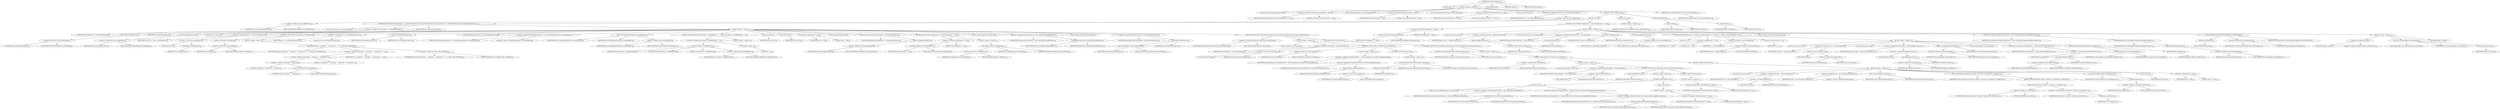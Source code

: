 digraph "generateChecksums" {  
"1078" [label = <(METHOD,generateChecksums)<SUB>475</SUB>> ]
"49" [label = <(PARAM,this)<SUB>475</SUB>> ]
"1079" [label = <(BLOCK,&lt;empty&gt;,&lt;empty&gt;)<SUB>475</SUB>> ]
"1080" [label = <(LOCAL,boolean checksumMatches: boolean)> ]
"1081" [label = <(&lt;operator&gt;.assignment,boolean checksumMatches = true)<SUB>476</SUB>> ]
"1082" [label = <(IDENTIFIER,checksumMatches,boolean checksumMatches = true)<SUB>476</SUB>> ]
"1083" [label = <(LITERAL,true,boolean checksumMatches = true)<SUB>476</SUB>> ]
"51" [label = <(LOCAL,FileInputStream fis: java.io.FileInputStream)> ]
"1084" [label = <(&lt;operator&gt;.assignment,FileInputStream fis = null)<SUB>477</SUB>> ]
"1085" [label = <(IDENTIFIER,fis,FileInputStream fis = null)<SUB>477</SUB>> ]
"1086" [label = <(LITERAL,null,FileInputStream fis = null)<SUB>477</SUB>> ]
"58" [label = <(LOCAL,FileOutputStream fos: java.io.FileOutputStream)> ]
"1087" [label = <(&lt;operator&gt;.assignment,FileOutputStream fos = null)<SUB>478</SUB>> ]
"1088" [label = <(IDENTIFIER,fos,FileOutputStream fos = null)<SUB>478</SUB>> ]
"1089" [label = <(LITERAL,null,FileOutputStream fos = null)<SUB>478</SUB>> ]
"1090" [label = <(LOCAL,byte[] buf: byte[])> ]
"1091" [label = <(&lt;operator&gt;.assignment,byte[] buf = new byte[readBufferSize])<SUB>479</SUB>> ]
"1092" [label = <(IDENTIFIER,buf,byte[] buf = new byte[readBufferSize])<SUB>479</SUB>> ]
"1093" [label = <(&lt;operator&gt;.alloc,new byte[readBufferSize])> ]
"1094" [label = <(&lt;operator&gt;.fieldAccess,this.readBufferSize)<SUB>479</SUB>> ]
"1095" [label = <(IDENTIFIER,this,new byte[readBufferSize])<SUB>479</SUB>> ]
"1096" [label = <(FIELD_IDENTIFIER,readBufferSize,readBufferSize)<SUB>479</SUB>> ]
"1097" [label = <(CONTROL_STRUCTURE,try,try)<SUB>480</SUB>> ]
"1098" [label = <(BLOCK,try,try)<SUB>480</SUB>> ]
"1099" [label = <(CONTROL_STRUCTURE,for (Enumeration e = includeFileMap.keys(); Some(e.hasMoreElements()); ),for (Enumeration e = includeFileMap.keys(); Some(e.hasMoreElements()); ))<SUB>481</SUB>> ]
"1100" [label = <(LOCAL,Enumeration e: java.util.Enumeration)> ]
"1101" [label = <(&lt;operator&gt;.assignment,Enumeration e = includeFileMap.keys())<SUB>481</SUB>> ]
"1102" [label = <(IDENTIFIER,e,Enumeration e = includeFileMap.keys())<SUB>481</SUB>> ]
"1103" [label = <(keys,includeFileMap.keys())<SUB>481</SUB>> ]
"1104" [label = <(&lt;operator&gt;.fieldAccess,this.includeFileMap)<SUB>481</SUB>> ]
"1105" [label = <(IDENTIFIER,this,includeFileMap.keys())<SUB>481</SUB>> ]
"1106" [label = <(FIELD_IDENTIFIER,includeFileMap,includeFileMap)<SUB>481</SUB>> ]
"1107" [label = <(hasMoreElements,e.hasMoreElements())<SUB>481</SUB>> ]
"1108" [label = <(IDENTIFIER,e,e.hasMoreElements())<SUB>481</SUB>> ]
"1109" [label = <(BLOCK,&lt;empty&gt;,&lt;empty&gt;)<SUB>481</SUB>> ]
"1110" [label = <(reset,messageDigest.reset())<SUB>482</SUB>> ]
"1111" [label = <(&lt;operator&gt;.fieldAccess,this.messageDigest)<SUB>482</SUB>> ]
"1112" [label = <(IDENTIFIER,this,messageDigest.reset())<SUB>482</SUB>> ]
"1113" [label = <(FIELD_IDENTIFIER,messageDigest,messageDigest)<SUB>482</SUB>> ]
"1114" [label = <(LOCAL,File src: java.io.File)> ]
"1115" [label = <(&lt;operator&gt;.assignment,File src = (File) e.nextElement())<SUB>483</SUB>> ]
"1116" [label = <(IDENTIFIER,src,File src = (File) e.nextElement())<SUB>483</SUB>> ]
"1117" [label = <(&lt;operator&gt;.cast,(File) e.nextElement())<SUB>483</SUB>> ]
"1118" [label = <(TYPE_REF,File,File)<SUB>483</SUB>> ]
"1119" [label = <(nextElement,e.nextElement())<SUB>483</SUB>> ]
"1120" [label = <(IDENTIFIER,e,e.nextElement())<SUB>483</SUB>> ]
"1121" [label = <(CONTROL_STRUCTURE,if (!isCondition),if (!isCondition))<SUB>484</SUB>> ]
"1122" [label = <(&lt;operator&gt;.logicalNot,!isCondition)<SUB>484</SUB>> ]
"1123" [label = <(&lt;operator&gt;.fieldAccess,this.isCondition)<SUB>484</SUB>> ]
"1124" [label = <(IDENTIFIER,this,!isCondition)<SUB>484</SUB>> ]
"1125" [label = <(FIELD_IDENTIFIER,isCondition,isCondition)<SUB>484</SUB>> ]
"1126" [label = <(BLOCK,&lt;empty&gt;,&lt;empty&gt;)<SUB>484</SUB>> ]
"1127" [label = <(log,log(&quot;Calculating &quot; + algorithm + &quot; checksum for &quot; + src, Project.MSG_VERBOSE))<SUB>485</SUB>> ]
"48" [label = <(IDENTIFIER,this,log(&quot;Calculating &quot; + algorithm + &quot; checksum for &quot; + src, Project.MSG_VERBOSE))<SUB>485</SUB>> ]
"1128" [label = <(&lt;operator&gt;.addition,&quot;Calculating &quot; + algorithm + &quot; checksum for &quot; + src)<SUB>485</SUB>> ]
"1129" [label = <(&lt;operator&gt;.addition,&quot;Calculating &quot; + algorithm + &quot; checksum for &quot;)<SUB>485</SUB>> ]
"1130" [label = <(&lt;operator&gt;.addition,&quot;Calculating &quot; + algorithm)<SUB>485</SUB>> ]
"1131" [label = <(LITERAL,&quot;Calculating &quot;,&quot;Calculating &quot; + algorithm)<SUB>485</SUB>> ]
"1132" [label = <(&lt;operator&gt;.fieldAccess,this.algorithm)<SUB>485</SUB>> ]
"1133" [label = <(IDENTIFIER,this,&quot;Calculating &quot; + algorithm)<SUB>485</SUB>> ]
"1134" [label = <(FIELD_IDENTIFIER,algorithm,algorithm)<SUB>485</SUB>> ]
"1135" [label = <(LITERAL,&quot; checksum for &quot;,&quot;Calculating &quot; + algorithm + &quot; checksum for &quot;)<SUB>485</SUB>> ]
"1136" [label = <(IDENTIFIER,src,&quot;Calculating &quot; + algorithm + &quot; checksum for &quot; + src)<SUB>485</SUB>> ]
"1137" [label = <(&lt;operator&gt;.fieldAccess,Project.MSG_VERBOSE)<SUB>485</SUB>> ]
"1138" [label = <(IDENTIFIER,Project,log(&quot;Calculating &quot; + algorithm + &quot; checksum for &quot; + src, Project.MSG_VERBOSE))<SUB>485</SUB>> ]
"1139" [label = <(FIELD_IDENTIFIER,MSG_VERBOSE,MSG_VERBOSE)<SUB>485</SUB>> ]
"1140" [label = <(&lt;operator&gt;.assignment,fis = new FileInputStream(src))<SUB>487</SUB>> ]
"1141" [label = <(IDENTIFIER,fis,fis = new FileInputStream(src))<SUB>487</SUB>> ]
"1142" [label = <(&lt;operator&gt;.alloc,new FileInputStream(src))<SUB>487</SUB>> ]
"1143" [label = <(&lt;init&gt;,new FileInputStream(src))<SUB>487</SUB>> ]
"50" [label = <(IDENTIFIER,fis,new FileInputStream(src))<SUB>487</SUB>> ]
"1144" [label = <(IDENTIFIER,src,new FileInputStream(src))<SUB>487</SUB>> ]
"53" [label = <(LOCAL,DigestInputStream dis: java.security.DigestInputStream)> ]
"1145" [label = <(&lt;operator&gt;.assignment,DigestInputStream dis = new DigestInputStream(fis, messageDigest))<SUB>488</SUB>> ]
"1146" [label = <(IDENTIFIER,dis,DigestInputStream dis = new DigestInputStream(fis, messageDigest))<SUB>488</SUB>> ]
"1147" [label = <(&lt;operator&gt;.alloc,new DigestInputStream(fis, messageDigest))<SUB>488</SUB>> ]
"1148" [label = <(&lt;init&gt;,new DigestInputStream(fis, messageDigest))<SUB>488</SUB>> ]
"52" [label = <(IDENTIFIER,dis,new DigestInputStream(fis, messageDigest))<SUB>488</SUB>> ]
"1149" [label = <(IDENTIFIER,fis,new DigestInputStream(fis, messageDigest))<SUB>488</SUB>> ]
"1150" [label = <(&lt;operator&gt;.fieldAccess,this.messageDigest)<SUB>489</SUB>> ]
"1151" [label = <(IDENTIFIER,this,new DigestInputStream(fis, messageDigest))<SUB>489</SUB>> ]
"1152" [label = <(FIELD_IDENTIFIER,messageDigest,messageDigest)<SUB>489</SUB>> ]
"1153" [label = <(CONTROL_STRUCTURE,while (dis.read(buf, 0, readBufferSize) != -1),while (dis.read(buf, 0, readBufferSize) != -1))<SUB>490</SUB>> ]
"1154" [label = <(&lt;operator&gt;.notEquals,dis.read(buf, 0, readBufferSize) != -1)<SUB>490</SUB>> ]
"1155" [label = <(read,dis.read(buf, 0, readBufferSize))<SUB>490</SUB>> ]
"1156" [label = <(IDENTIFIER,dis,dis.read(buf, 0, readBufferSize))<SUB>490</SUB>> ]
"1157" [label = <(IDENTIFIER,buf,dis.read(buf, 0, readBufferSize))<SUB>490</SUB>> ]
"1158" [label = <(LITERAL,0,dis.read(buf, 0, readBufferSize))<SUB>490</SUB>> ]
"1159" [label = <(&lt;operator&gt;.fieldAccess,this.readBufferSize)<SUB>490</SUB>> ]
"1160" [label = <(IDENTIFIER,this,dis.read(buf, 0, readBufferSize))<SUB>490</SUB>> ]
"1161" [label = <(FIELD_IDENTIFIER,readBufferSize,readBufferSize)<SUB>490</SUB>> ]
"1162" [label = <(&lt;operator&gt;.minus,-1)<SUB>490</SUB>> ]
"1163" [label = <(LITERAL,1,-1)<SUB>490</SUB>> ]
"1164" [label = <(BLOCK,&lt;empty&gt;,&lt;empty&gt;)<SUB>490</SUB>> ]
"1165" [label = <(close,dis.close())<SUB>493</SUB>> ]
"1166" [label = <(IDENTIFIER,dis,dis.close())<SUB>493</SUB>> ]
"1167" [label = <(close,fis.close())<SUB>494</SUB>> ]
"1168" [label = <(IDENTIFIER,fis,fis.close())<SUB>494</SUB>> ]
"1169" [label = <(&lt;operator&gt;.assignment,fis = null)<SUB>495</SUB>> ]
"1170" [label = <(IDENTIFIER,fis,fis = null)<SUB>495</SUB>> ]
"1171" [label = <(LITERAL,null,fis = null)<SUB>495</SUB>> ]
"1172" [label = <(LOCAL,byte[] fileDigest: byte[])> ]
"1173" [label = <(&lt;operator&gt;.assignment,byte[] fileDigest = messageDigest.digest())<SUB>496</SUB>> ]
"1174" [label = <(IDENTIFIER,fileDigest,byte[] fileDigest = messageDigest.digest())<SUB>496</SUB>> ]
"1175" [label = <(digest,messageDigest.digest())<SUB>496</SUB>> ]
"1176" [label = <(&lt;operator&gt;.fieldAccess,this.messageDigest)<SUB>496</SUB>> ]
"1177" [label = <(IDENTIFIER,this,messageDigest.digest())<SUB>496</SUB>> ]
"1178" [label = <(FIELD_IDENTIFIER,messageDigest,messageDigest)<SUB>496</SUB>> ]
"1179" [label = <(CONTROL_STRUCTURE,if (totalproperty != null),if (totalproperty != null))<SUB>497</SUB>> ]
"1180" [label = <(&lt;operator&gt;.notEquals,totalproperty != null)<SUB>497</SUB>> ]
"1181" [label = <(&lt;operator&gt;.fieldAccess,this.totalproperty)<SUB>497</SUB>> ]
"1182" [label = <(IDENTIFIER,this,totalproperty != null)<SUB>497</SUB>> ]
"1183" [label = <(FIELD_IDENTIFIER,totalproperty,totalproperty)<SUB>497</SUB>> ]
"1184" [label = <(LITERAL,null,totalproperty != null)<SUB>497</SUB>> ]
"1185" [label = <(BLOCK,&lt;empty&gt;,&lt;empty&gt;)<SUB>497</SUB>> ]
"1186" [label = <(put,allDigests.put(src, fileDigest))<SUB>498</SUB>> ]
"1187" [label = <(&lt;operator&gt;.fieldAccess,this.allDigests)<SUB>498</SUB>> ]
"1188" [label = <(IDENTIFIER,this,allDigests.put(src, fileDigest))<SUB>498</SUB>> ]
"1189" [label = <(FIELD_IDENTIFIER,allDigests,allDigests)<SUB>498</SUB>> ]
"1190" [label = <(IDENTIFIER,src,allDigests.put(src, fileDigest))<SUB>498</SUB>> ]
"1191" [label = <(IDENTIFIER,fileDigest,allDigests.put(src, fileDigest))<SUB>498</SUB>> ]
"1192" [label = <(LOCAL,String checksum: java.lang.String)> ]
"1193" [label = <(&lt;operator&gt;.assignment,String checksum = this.createDigestString(fileDigest))<SUB>500</SUB>> ]
"1194" [label = <(IDENTIFIER,checksum,String checksum = this.createDigestString(fileDigest))<SUB>500</SUB>> ]
"1195" [label = <(createDigestString,this.createDigestString(fileDigest))<SUB>500</SUB>> ]
"54" [label = <(IDENTIFIER,this,this.createDigestString(fileDigest))<SUB>500</SUB>> ]
"1196" [label = <(IDENTIFIER,fileDigest,this.createDigestString(fileDigest))<SUB>500</SUB>> ]
"1197" [label = <(LOCAL,Object destination: java.lang.Object)> ]
"1198" [label = <(&lt;operator&gt;.assignment,Object destination = includeFileMap.get(src))<SUB>502</SUB>> ]
"1199" [label = <(IDENTIFIER,destination,Object destination = includeFileMap.get(src))<SUB>502</SUB>> ]
"1200" [label = <(get,includeFileMap.get(src))<SUB>502</SUB>> ]
"1201" [label = <(&lt;operator&gt;.fieldAccess,this.includeFileMap)<SUB>502</SUB>> ]
"1202" [label = <(IDENTIFIER,this,includeFileMap.get(src))<SUB>502</SUB>> ]
"1203" [label = <(FIELD_IDENTIFIER,includeFileMap,includeFileMap)<SUB>502</SUB>> ]
"1204" [label = <(IDENTIFIER,src,includeFileMap.get(src))<SUB>502</SUB>> ]
"1205" [label = <(CONTROL_STRUCTURE,if (destination instanceof java.lang.String),if (destination instanceof java.lang.String))<SUB>503</SUB>> ]
"1206" [label = <(&lt;operator&gt;.instanceOf,destination instanceof java.lang.String)<SUB>503</SUB>> ]
"1207" [label = <(IDENTIFIER,destination,destination instanceof java.lang.String)<SUB>503</SUB>> ]
"1208" [label = <(TYPE_REF,java.lang.String,java.lang.String)<SUB>503</SUB>> ]
"1209" [label = <(BLOCK,&lt;empty&gt;,&lt;empty&gt;)<SUB>503</SUB>> ]
"1210" [label = <(LOCAL,String prop: java.lang.String)> ]
"1211" [label = <(&lt;operator&gt;.assignment,String prop = (String) destination)<SUB>504</SUB>> ]
"1212" [label = <(IDENTIFIER,prop,String prop = (String) destination)<SUB>504</SUB>> ]
"1213" [label = <(&lt;operator&gt;.cast,(String) destination)<SUB>504</SUB>> ]
"1214" [label = <(TYPE_REF,String,String)<SUB>504</SUB>> ]
"1215" [label = <(IDENTIFIER,destination,(String) destination)<SUB>504</SUB>> ]
"1216" [label = <(CONTROL_STRUCTURE,if (isCondition),if (isCondition))<SUB>505</SUB>> ]
"1217" [label = <(&lt;operator&gt;.fieldAccess,this.isCondition)<SUB>505</SUB>> ]
"1218" [label = <(IDENTIFIER,this,if (isCondition))<SUB>505</SUB>> ]
"1219" [label = <(FIELD_IDENTIFIER,isCondition,isCondition)<SUB>505</SUB>> ]
"1220" [label = <(BLOCK,&lt;empty&gt;,&lt;empty&gt;)<SUB>505</SUB>> ]
"1221" [label = <(&lt;operator&gt;.assignment,checksumMatches = checksumMatches &amp;&amp; checksum.equals(property))<SUB>506</SUB>> ]
"1222" [label = <(IDENTIFIER,checksumMatches,checksumMatches = checksumMatches &amp;&amp; checksum.equals(property))<SUB>506</SUB>> ]
"1223" [label = <(&lt;operator&gt;.logicalAnd,checksumMatches &amp;&amp; checksum.equals(property))<SUB>507</SUB>> ]
"1224" [label = <(IDENTIFIER,checksumMatches,checksumMatches &amp;&amp; checksum.equals(property))<SUB>507</SUB>> ]
"1225" [label = <(equals,checksum.equals(property))<SUB>507</SUB>> ]
"1226" [label = <(IDENTIFIER,checksum,checksum.equals(property))<SUB>507</SUB>> ]
"1227" [label = <(&lt;operator&gt;.fieldAccess,this.property)<SUB>507</SUB>> ]
"1228" [label = <(IDENTIFIER,this,checksum.equals(property))<SUB>507</SUB>> ]
"1229" [label = <(FIELD_IDENTIFIER,property,property)<SUB>507</SUB>> ]
"1230" [label = <(CONTROL_STRUCTURE,else,else)<SUB>508</SUB>> ]
"1231" [label = <(BLOCK,&lt;empty&gt;,&lt;empty&gt;)<SUB>508</SUB>> ]
"1232" [label = <(setNewProperty,setNewProperty(prop, checksum))<SUB>509</SUB>> ]
"1233" [label = <(getProject,getProject())<SUB>509</SUB>> ]
"55" [label = <(IDENTIFIER,this,getProject())<SUB>509</SUB>> ]
"1234" [label = <(IDENTIFIER,prop,setNewProperty(prop, checksum))<SUB>509</SUB>> ]
"1235" [label = <(IDENTIFIER,checksum,setNewProperty(prop, checksum))<SUB>509</SUB>> ]
"1236" [label = <(CONTROL_STRUCTURE,else,else)<SUB>511</SUB>> ]
"1237" [label = <(CONTROL_STRUCTURE,if (destination instanceof java.io.File),if (destination instanceof java.io.File))<SUB>511</SUB>> ]
"1238" [label = <(&lt;operator&gt;.instanceOf,destination instanceof java.io.File)<SUB>511</SUB>> ]
"1239" [label = <(IDENTIFIER,destination,destination instanceof java.io.File)<SUB>511</SUB>> ]
"1240" [label = <(TYPE_REF,java.io.File,java.io.File)<SUB>511</SUB>> ]
"1241" [label = <(BLOCK,&lt;empty&gt;,&lt;empty&gt;)<SUB>511</SUB>> ]
"1242" [label = <(CONTROL_STRUCTURE,if (isCondition),if (isCondition))<SUB>512</SUB>> ]
"1243" [label = <(&lt;operator&gt;.fieldAccess,this.isCondition)<SUB>512</SUB>> ]
"1244" [label = <(IDENTIFIER,this,if (isCondition))<SUB>512</SUB>> ]
"1245" [label = <(FIELD_IDENTIFIER,isCondition,isCondition)<SUB>512</SUB>> ]
"1246" [label = <(BLOCK,&lt;empty&gt;,&lt;empty&gt;)<SUB>512</SUB>> ]
"1247" [label = <(LOCAL,File existingFile: java.io.File)> ]
"1248" [label = <(&lt;operator&gt;.assignment,File existingFile = (File) destination)<SUB>513</SUB>> ]
"1249" [label = <(IDENTIFIER,existingFile,File existingFile = (File) destination)<SUB>513</SUB>> ]
"1250" [label = <(&lt;operator&gt;.cast,(File) destination)<SUB>513</SUB>> ]
"1251" [label = <(TYPE_REF,File,File)<SUB>513</SUB>> ]
"1252" [label = <(IDENTIFIER,destination,(File) destination)<SUB>513</SUB>> ]
"1253" [label = <(CONTROL_STRUCTURE,if (existingFile.exists()),if (existingFile.exists()))<SUB>514</SUB>> ]
"1254" [label = <(exists,existingFile.exists())<SUB>514</SUB>> ]
"1255" [label = <(IDENTIFIER,existingFile,existingFile.exists())<SUB>514</SUB>> ]
"1256" [label = <(BLOCK,&lt;empty&gt;,&lt;empty&gt;)<SUB>514</SUB>> ]
"1257" [label = <(CONTROL_STRUCTURE,try,try)<SUB>515</SUB>> ]
"1258" [label = <(BLOCK,try,try)<SUB>515</SUB>> ]
"1259" [label = <(LOCAL,String suppliedChecksum: java.lang.String)> ]
"1260" [label = <(&lt;operator&gt;.assignment,String suppliedChecksum = this.readChecksum(existingFile))<SUB>516</SUB>> ]
"1261" [label = <(IDENTIFIER,suppliedChecksum,String suppliedChecksum = this.readChecksum(existingFile))<SUB>516</SUB>> ]
"1262" [label = <(readChecksum,this.readChecksum(existingFile))<SUB>517</SUB>> ]
"56" [label = <(IDENTIFIER,this,this.readChecksum(existingFile))<SUB>517</SUB>> ]
"1263" [label = <(IDENTIFIER,existingFile,this.readChecksum(existingFile))<SUB>517</SUB>> ]
"1264" [label = <(&lt;operator&gt;.assignment,checksumMatches = checksumMatches &amp;&amp; checksum.equals(suppliedChecksum))<SUB>518</SUB>> ]
"1265" [label = <(IDENTIFIER,checksumMatches,checksumMatches = checksumMatches &amp;&amp; checksum.equals(suppliedChecksum))<SUB>518</SUB>> ]
"1266" [label = <(&lt;operator&gt;.logicalAnd,checksumMatches &amp;&amp; checksum.equals(suppliedChecksum))<SUB>518</SUB>> ]
"1267" [label = <(IDENTIFIER,checksumMatches,checksumMatches &amp;&amp; checksum.equals(suppliedChecksum))<SUB>518</SUB>> ]
"1268" [label = <(equals,checksum.equals(suppliedChecksum))<SUB>519</SUB>> ]
"1269" [label = <(IDENTIFIER,checksum,checksum.equals(suppliedChecksum))<SUB>519</SUB>> ]
"1270" [label = <(IDENTIFIER,suppliedChecksum,checksum.equals(suppliedChecksum))<SUB>519</SUB>> ]
"1271" [label = <(BLOCK,catch,catch)> ]
"1272" [label = <(BLOCK,&lt;empty&gt;,&lt;empty&gt;)<SUB>520</SUB>> ]
"1273" [label = <(&lt;operator&gt;.assignment,checksumMatches = false)<SUB>522</SUB>> ]
"1274" [label = <(IDENTIFIER,checksumMatches,checksumMatches = false)<SUB>522</SUB>> ]
"1275" [label = <(LITERAL,false,checksumMatches = false)<SUB>522</SUB>> ]
"1276" [label = <(CONTROL_STRUCTURE,else,else)<SUB>524</SUB>> ]
"1277" [label = <(BLOCK,&lt;empty&gt;,&lt;empty&gt;)<SUB>524</SUB>> ]
"1278" [label = <(&lt;operator&gt;.assignment,checksumMatches = false)<SUB>525</SUB>> ]
"1279" [label = <(IDENTIFIER,checksumMatches,checksumMatches = false)<SUB>525</SUB>> ]
"1280" [label = <(LITERAL,false,checksumMatches = false)<SUB>525</SUB>> ]
"1281" [label = <(CONTROL_STRUCTURE,else,else)<SUB>527</SUB>> ]
"1282" [label = <(BLOCK,&lt;empty&gt;,&lt;empty&gt;)<SUB>527</SUB>> ]
"1283" [label = <(LOCAL,File dest: java.io.File)> ]
"1284" [label = <(&lt;operator&gt;.assignment,File dest = (File) destination)<SUB>528</SUB>> ]
"1285" [label = <(IDENTIFIER,dest,File dest = (File) destination)<SUB>528</SUB>> ]
"1286" [label = <(&lt;operator&gt;.cast,(File) destination)<SUB>528</SUB>> ]
"1287" [label = <(TYPE_REF,File,File)<SUB>528</SUB>> ]
"1288" [label = <(IDENTIFIER,destination,(File) destination)<SUB>528</SUB>> ]
"1289" [label = <(&lt;operator&gt;.assignment,fos = new FileOutputStream(dest))<SUB>529</SUB>> ]
"1290" [label = <(IDENTIFIER,fos,fos = new FileOutputStream(dest))<SUB>529</SUB>> ]
"1291" [label = <(&lt;operator&gt;.alloc,new FileOutputStream(dest))<SUB>529</SUB>> ]
"1292" [label = <(&lt;init&gt;,new FileOutputStream(dest))<SUB>529</SUB>> ]
"57" [label = <(IDENTIFIER,fos,new FileOutputStream(dest))<SUB>529</SUB>> ]
"1293" [label = <(IDENTIFIER,dest,new FileOutputStream(dest))<SUB>529</SUB>> ]
"1294" [label = <(write,fos.write(format.format(new Object[] { checksum, src.getName() }).getBytes()))<SUB>530</SUB>> ]
"1295" [label = <(IDENTIFIER,fos,fos.write(format.format(new Object[] { checksum, src.getName() }).getBytes()))<SUB>530</SUB>> ]
"1296" [label = <(getBytes,format.format(new Object[] { checksum, src.getName() }).getBytes())<SUB>530</SUB>> ]
"1297" [label = <(format,format.format(new Object[] { checksum, src.getName() }))<SUB>530</SUB>> ]
"1298" [label = <(&lt;operator&gt;.fieldAccess,this.format)<SUB>530</SUB>> ]
"1299" [label = <(IDENTIFIER,this,format.format(new Object[] { checksum, src.getName() }))<SUB>530</SUB>> ]
"1300" [label = <(FIELD_IDENTIFIER,format,format)<SUB>530</SUB>> ]
"1301" [label = <(&lt;operator&gt;.arrayInitializer,new Object[] { checksum, src.getName() })<SUB>530</SUB>> ]
"1302" [label = <(IDENTIFIER,checksum,new Object[] { checksum, src.getName() })<SUB>531</SUB>> ]
"1303" [label = <(getName,src.getName())<SUB>532</SUB>> ]
"1304" [label = <(IDENTIFIER,src,src.getName())<SUB>532</SUB>> ]
"1305" [label = <(write,write(StringUtils.LINE_SEP.getBytes()))<SUB>534</SUB>> ]
"1306" [label = <(IDENTIFIER,fos,write(StringUtils.LINE_SEP.getBytes()))<SUB>534</SUB>> ]
"1307" [label = <(getBytes,getBytes())<SUB>534</SUB>> ]
"1308" [label = <(&lt;operator&gt;.fieldAccess,StringUtils.LINE_SEP)<SUB>534</SUB>> ]
"1309" [label = <(IDENTIFIER,StringUtils,getBytes())<SUB>534</SUB>> ]
"1310" [label = <(FIELD_IDENTIFIER,LINE_SEP,LINE_SEP)<SUB>534</SUB>> ]
"1311" [label = <(close,fos.close())<SUB>535</SUB>> ]
"1312" [label = <(IDENTIFIER,fos,fos.close())<SUB>535</SUB>> ]
"1313" [label = <(&lt;operator&gt;.assignment,fos = null)<SUB>536</SUB>> ]
"1314" [label = <(IDENTIFIER,fos,fos = null)<SUB>536</SUB>> ]
"1315" [label = <(LITERAL,null,fos = null)<SUB>536</SUB>> ]
"1316" [label = <(CONTROL_STRUCTURE,if (totalproperty != null),if (totalproperty != null))<SUB>540</SUB>> ]
"1317" [label = <(&lt;operator&gt;.notEquals,totalproperty != null)<SUB>540</SUB>> ]
"1318" [label = <(&lt;operator&gt;.fieldAccess,this.totalproperty)<SUB>540</SUB>> ]
"1319" [label = <(IDENTIFIER,this,totalproperty != null)<SUB>540</SUB>> ]
"1320" [label = <(FIELD_IDENTIFIER,totalproperty,totalproperty)<SUB>540</SUB>> ]
"1321" [label = <(LITERAL,null,totalproperty != null)<SUB>540</SUB>> ]
"1322" [label = <(BLOCK,&lt;empty&gt;,&lt;empty&gt;)<SUB>540</SUB>> ]
"1323" [label = <(LOCAL,Set keys: java.util.Set)> ]
"1324" [label = <(&lt;operator&gt;.assignment,Set keys = allDigests.keySet())<SUB>543</SUB>> ]
"1325" [label = <(IDENTIFIER,keys,Set keys = allDigests.keySet())<SUB>543</SUB>> ]
"1326" [label = <(keySet,allDigests.keySet())<SUB>543</SUB>> ]
"1327" [label = <(&lt;operator&gt;.fieldAccess,this.allDigests)<SUB>543</SUB>> ]
"1328" [label = <(IDENTIFIER,this,allDigests.keySet())<SUB>543</SUB>> ]
"1329" [label = <(FIELD_IDENTIFIER,allDigests,allDigests)<SUB>543</SUB>> ]
"1330" [label = <(LOCAL,Object[] keyArray: java.lang.Object[])> ]
"1331" [label = <(&lt;operator&gt;.assignment,Object[] keyArray = keys.toArray())<SUB>544</SUB>> ]
"1332" [label = <(IDENTIFIER,keyArray,Object[] keyArray = keys.toArray())<SUB>544</SUB>> ]
"1333" [label = <(toArray,keys.toArray())<SUB>544</SUB>> ]
"1334" [label = <(IDENTIFIER,keys,keys.toArray())<SUB>544</SUB>> ]
"1335" [label = <(sort,Arrays.sort(keyArray))<SUB>546</SUB>> ]
"1336" [label = <(IDENTIFIER,Arrays,Arrays.sort(keyArray))<SUB>546</SUB>> ]
"1337" [label = <(IDENTIFIER,keyArray,Arrays.sort(keyArray))<SUB>546</SUB>> ]
"1338" [label = <(reset,messageDigest.reset())<SUB>548</SUB>> ]
"1339" [label = <(&lt;operator&gt;.fieldAccess,this.messageDigest)<SUB>548</SUB>> ]
"1340" [label = <(IDENTIFIER,this,messageDigest.reset())<SUB>548</SUB>> ]
"1341" [label = <(FIELD_IDENTIFIER,messageDigest,messageDigest)<SUB>548</SUB>> ]
"1342" [label = <(CONTROL_STRUCTURE,for (int i = 0; Some(i &lt; keyArray.length); i++),for (int i = 0; Some(i &lt; keyArray.length); i++))<SUB>549</SUB>> ]
"1343" [label = <(LOCAL,int i: int)> ]
"1344" [label = <(&lt;operator&gt;.assignment,int i = 0)<SUB>549</SUB>> ]
"1345" [label = <(IDENTIFIER,i,int i = 0)<SUB>549</SUB>> ]
"1346" [label = <(LITERAL,0,int i = 0)<SUB>549</SUB>> ]
"1347" [label = <(&lt;operator&gt;.lessThan,i &lt; keyArray.length)<SUB>549</SUB>> ]
"1348" [label = <(IDENTIFIER,i,i &lt; keyArray.length)<SUB>549</SUB>> ]
"1349" [label = <(&lt;operator&gt;.fieldAccess,keyArray.length)<SUB>549</SUB>> ]
"1350" [label = <(IDENTIFIER,keyArray,i &lt; keyArray.length)<SUB>549</SUB>> ]
"1351" [label = <(FIELD_IDENTIFIER,length,length)<SUB>549</SUB>> ]
"1352" [label = <(&lt;operator&gt;.postIncrement,i++)<SUB>549</SUB>> ]
"1353" [label = <(IDENTIFIER,i,i++)<SUB>549</SUB>> ]
"1354" [label = <(BLOCK,&lt;empty&gt;,&lt;empty&gt;)<SUB>549</SUB>> ]
"1355" [label = <(LOCAL,File src: java.io.File)> ]
"1356" [label = <(&lt;operator&gt;.assignment,File src = (File) keyArray[i])<SUB>550</SUB>> ]
"1357" [label = <(IDENTIFIER,src,File src = (File) keyArray[i])<SUB>550</SUB>> ]
"1358" [label = <(&lt;operator&gt;.cast,(File) keyArray[i])<SUB>550</SUB>> ]
"1359" [label = <(TYPE_REF,File,File)<SUB>550</SUB>> ]
"1360" [label = <(&lt;operator&gt;.indexAccess,keyArray[i])<SUB>550</SUB>> ]
"1361" [label = <(IDENTIFIER,keyArray,(File) keyArray[i])<SUB>550</SUB>> ]
"1362" [label = <(IDENTIFIER,i,(File) keyArray[i])<SUB>550</SUB>> ]
"1363" [label = <(LOCAL,byte[] digest: byte[])> ]
"1364" [label = <(&lt;operator&gt;.assignment,byte[] digest = (byte[]) allDigests.get(src))<SUB>553</SUB>> ]
"1365" [label = <(IDENTIFIER,digest,byte[] digest = (byte[]) allDigests.get(src))<SUB>553</SUB>> ]
"1366" [label = <(&lt;operator&gt;.cast,(byte[]) allDigests.get(src))<SUB>553</SUB>> ]
"1367" [label = <(TYPE_REF,byte[],byte[])<SUB>553</SUB>> ]
"1368" [label = <(get,allDigests.get(src))<SUB>553</SUB>> ]
"1369" [label = <(&lt;operator&gt;.fieldAccess,this.allDigests)<SUB>553</SUB>> ]
"1370" [label = <(IDENTIFIER,this,allDigests.get(src))<SUB>553</SUB>> ]
"1371" [label = <(FIELD_IDENTIFIER,allDigests,allDigests)<SUB>553</SUB>> ]
"1372" [label = <(IDENTIFIER,src,allDigests.get(src))<SUB>553</SUB>> ]
"1373" [label = <(update,messageDigest.update(digest))<SUB>554</SUB>> ]
"1374" [label = <(&lt;operator&gt;.fieldAccess,this.messageDigest)<SUB>554</SUB>> ]
"1375" [label = <(IDENTIFIER,this,messageDigest.update(digest))<SUB>554</SUB>> ]
"1376" [label = <(FIELD_IDENTIFIER,messageDigest,messageDigest)<SUB>554</SUB>> ]
"1377" [label = <(IDENTIFIER,digest,messageDigest.update(digest))<SUB>554</SUB>> ]
"1378" [label = <(LOCAL,String fileName: java.lang.String)> ]
"1379" [label = <(&lt;operator&gt;.assignment,String fileName = (String) relativeFilePaths.get(src))<SUB>557</SUB>> ]
"1380" [label = <(IDENTIFIER,fileName,String fileName = (String) relativeFilePaths.get(src))<SUB>557</SUB>> ]
"1381" [label = <(&lt;operator&gt;.cast,(String) relativeFilePaths.get(src))<SUB>557</SUB>> ]
"1382" [label = <(TYPE_REF,String,String)<SUB>557</SUB>> ]
"1383" [label = <(get,relativeFilePaths.get(src))<SUB>557</SUB>> ]
"1384" [label = <(&lt;operator&gt;.fieldAccess,this.relativeFilePaths)<SUB>557</SUB>> ]
"1385" [label = <(IDENTIFIER,this,relativeFilePaths.get(src))<SUB>557</SUB>> ]
"1386" [label = <(FIELD_IDENTIFIER,relativeFilePaths,relativeFilePaths)<SUB>557</SUB>> ]
"1387" [label = <(IDENTIFIER,src,relativeFilePaths.get(src))<SUB>557</SUB>> ]
"1388" [label = <(update,messageDigest.update(fileName.getBytes()))<SUB>558</SUB>> ]
"1389" [label = <(&lt;operator&gt;.fieldAccess,this.messageDigest)<SUB>558</SUB>> ]
"1390" [label = <(IDENTIFIER,this,messageDigest.update(fileName.getBytes()))<SUB>558</SUB>> ]
"1391" [label = <(FIELD_IDENTIFIER,messageDigest,messageDigest)<SUB>558</SUB>> ]
"1392" [label = <(getBytes,fileName.getBytes())<SUB>558</SUB>> ]
"1393" [label = <(IDENTIFIER,fileName,fileName.getBytes())<SUB>558</SUB>> ]
"1394" [label = <(LOCAL,String totalChecksum: java.lang.String)> ]
"1395" [label = <(&lt;operator&gt;.assignment,String totalChecksum = this.createDigestString(messageDigest.digest()))<SUB>560</SUB>> ]
"1396" [label = <(IDENTIFIER,totalChecksum,String totalChecksum = this.createDigestString(messageDigest.digest()))<SUB>560</SUB>> ]
"1397" [label = <(createDigestString,this.createDigestString(messageDigest.digest()))<SUB>560</SUB>> ]
"59" [label = <(IDENTIFIER,this,this.createDigestString(messageDigest.digest()))<SUB>560</SUB>> ]
"1398" [label = <(digest,messageDigest.digest())<SUB>560</SUB>> ]
"1399" [label = <(&lt;operator&gt;.fieldAccess,this.messageDigest)<SUB>560</SUB>> ]
"1400" [label = <(IDENTIFIER,this,messageDigest.digest())<SUB>560</SUB>> ]
"1401" [label = <(FIELD_IDENTIFIER,messageDigest,messageDigest)<SUB>560</SUB>> ]
"1402" [label = <(setNewProperty,setNewProperty(totalproperty, totalChecksum))<SUB>561</SUB>> ]
"1403" [label = <(getProject,getProject())<SUB>561</SUB>> ]
"60" [label = <(IDENTIFIER,this,getProject())<SUB>561</SUB>> ]
"1404" [label = <(&lt;operator&gt;.fieldAccess,this.totalproperty)<SUB>561</SUB>> ]
"1405" [label = <(IDENTIFIER,this,setNewProperty(totalproperty, totalChecksum))<SUB>561</SUB>> ]
"1406" [label = <(FIELD_IDENTIFIER,totalproperty,totalproperty)<SUB>561</SUB>> ]
"1407" [label = <(IDENTIFIER,totalChecksum,setNewProperty(totalproperty, totalChecksum))<SUB>561</SUB>> ]
"1408" [label = <(BLOCK,catch,catch)> ]
"1409" [label = <(BLOCK,&lt;empty&gt;,&lt;empty&gt;)<SUB>563</SUB>> ]
"1410" [label = <(&lt;operator&gt;.throw,throw new BuildException(e, getLocation());)<SUB>564</SUB>> ]
"1411" [label = <(BLOCK,&lt;empty&gt;,&lt;empty&gt;)<SUB>564</SUB>> ]
"1412" [label = <(&lt;operator&gt;.assignment,&lt;empty&gt;)> ]
"1413" [label = <(IDENTIFIER,$obj27,&lt;empty&gt;)> ]
"1414" [label = <(&lt;operator&gt;.alloc,new BuildException(e, getLocation()))<SUB>564</SUB>> ]
"1415" [label = <(&lt;init&gt;,new BuildException(e, getLocation()))<SUB>564</SUB>> ]
"1416" [label = <(IDENTIFIER,$obj27,new BuildException(e, getLocation()))> ]
"1417" [label = <(IDENTIFIER,e,new BuildException(e, getLocation()))<SUB>564</SUB>> ]
"1418" [label = <(getLocation,getLocation())<SUB>564</SUB>> ]
"61" [label = <(IDENTIFIER,this,getLocation())<SUB>564</SUB>> ]
"1419" [label = <(IDENTIFIER,$obj27,&lt;empty&gt;)> ]
"1420" [label = <(BLOCK,finally,finally)<SUB>565</SUB>> ]
"1421" [label = <(close,close(fis))<SUB>566</SUB>> ]
"1422" [label = <(IDENTIFIER,FileUtils,close(fis))<SUB>566</SUB>> ]
"1423" [label = <(IDENTIFIER,fis,close(fis))<SUB>566</SUB>> ]
"1424" [label = <(close,close(fos))<SUB>567</SUB>> ]
"1425" [label = <(IDENTIFIER,FileUtils,close(fos))<SUB>567</SUB>> ]
"1426" [label = <(IDENTIFIER,fos,close(fos))<SUB>567</SUB>> ]
"1427" [label = <(RETURN,return checksumMatches;,return checksumMatches;)<SUB>569</SUB>> ]
"1428" [label = <(IDENTIFIER,checksumMatches,return checksumMatches;)<SUB>569</SUB>> ]
"1429" [label = <(MODIFIER,PRIVATE)> ]
"1430" [label = <(MODIFIER,VIRTUAL)> ]
"1431" [label = <(METHOD_RETURN,boolean)<SUB>475</SUB>> ]
  "1078" -> "49" 
  "1078" -> "1079" 
  "1078" -> "1429" 
  "1078" -> "1430" 
  "1078" -> "1431" 
  "1079" -> "1080" 
  "1079" -> "1081" 
  "1079" -> "51" 
  "1079" -> "1084" 
  "1079" -> "58" 
  "1079" -> "1087" 
  "1079" -> "1090" 
  "1079" -> "1091" 
  "1079" -> "1097" 
  "1079" -> "1427" 
  "1081" -> "1082" 
  "1081" -> "1083" 
  "1084" -> "1085" 
  "1084" -> "1086" 
  "1087" -> "1088" 
  "1087" -> "1089" 
  "1091" -> "1092" 
  "1091" -> "1093" 
  "1093" -> "1094" 
  "1094" -> "1095" 
  "1094" -> "1096" 
  "1097" -> "1098" 
  "1097" -> "1408" 
  "1097" -> "1420" 
  "1098" -> "1099" 
  "1098" -> "1316" 
  "1099" -> "1100" 
  "1099" -> "1101" 
  "1099" -> "1107" 
  "1099" -> "1109" 
  "1101" -> "1102" 
  "1101" -> "1103" 
  "1103" -> "1104" 
  "1104" -> "1105" 
  "1104" -> "1106" 
  "1107" -> "1108" 
  "1109" -> "1110" 
  "1109" -> "1114" 
  "1109" -> "1115" 
  "1109" -> "1121" 
  "1109" -> "1140" 
  "1109" -> "1143" 
  "1109" -> "53" 
  "1109" -> "1145" 
  "1109" -> "1148" 
  "1109" -> "1153" 
  "1109" -> "1165" 
  "1109" -> "1167" 
  "1109" -> "1169" 
  "1109" -> "1172" 
  "1109" -> "1173" 
  "1109" -> "1179" 
  "1109" -> "1192" 
  "1109" -> "1193" 
  "1109" -> "1197" 
  "1109" -> "1198" 
  "1109" -> "1205" 
  "1110" -> "1111" 
  "1111" -> "1112" 
  "1111" -> "1113" 
  "1115" -> "1116" 
  "1115" -> "1117" 
  "1117" -> "1118" 
  "1117" -> "1119" 
  "1119" -> "1120" 
  "1121" -> "1122" 
  "1121" -> "1126" 
  "1122" -> "1123" 
  "1123" -> "1124" 
  "1123" -> "1125" 
  "1126" -> "1127" 
  "1127" -> "48" 
  "1127" -> "1128" 
  "1127" -> "1137" 
  "1128" -> "1129" 
  "1128" -> "1136" 
  "1129" -> "1130" 
  "1129" -> "1135" 
  "1130" -> "1131" 
  "1130" -> "1132" 
  "1132" -> "1133" 
  "1132" -> "1134" 
  "1137" -> "1138" 
  "1137" -> "1139" 
  "1140" -> "1141" 
  "1140" -> "1142" 
  "1143" -> "50" 
  "1143" -> "1144" 
  "1145" -> "1146" 
  "1145" -> "1147" 
  "1148" -> "52" 
  "1148" -> "1149" 
  "1148" -> "1150" 
  "1150" -> "1151" 
  "1150" -> "1152" 
  "1153" -> "1154" 
  "1153" -> "1164" 
  "1154" -> "1155" 
  "1154" -> "1162" 
  "1155" -> "1156" 
  "1155" -> "1157" 
  "1155" -> "1158" 
  "1155" -> "1159" 
  "1159" -> "1160" 
  "1159" -> "1161" 
  "1162" -> "1163" 
  "1165" -> "1166" 
  "1167" -> "1168" 
  "1169" -> "1170" 
  "1169" -> "1171" 
  "1173" -> "1174" 
  "1173" -> "1175" 
  "1175" -> "1176" 
  "1176" -> "1177" 
  "1176" -> "1178" 
  "1179" -> "1180" 
  "1179" -> "1185" 
  "1180" -> "1181" 
  "1180" -> "1184" 
  "1181" -> "1182" 
  "1181" -> "1183" 
  "1185" -> "1186" 
  "1186" -> "1187" 
  "1186" -> "1190" 
  "1186" -> "1191" 
  "1187" -> "1188" 
  "1187" -> "1189" 
  "1193" -> "1194" 
  "1193" -> "1195" 
  "1195" -> "54" 
  "1195" -> "1196" 
  "1198" -> "1199" 
  "1198" -> "1200" 
  "1200" -> "1201" 
  "1200" -> "1204" 
  "1201" -> "1202" 
  "1201" -> "1203" 
  "1205" -> "1206" 
  "1205" -> "1209" 
  "1205" -> "1236" 
  "1206" -> "1207" 
  "1206" -> "1208" 
  "1209" -> "1210" 
  "1209" -> "1211" 
  "1209" -> "1216" 
  "1211" -> "1212" 
  "1211" -> "1213" 
  "1213" -> "1214" 
  "1213" -> "1215" 
  "1216" -> "1217" 
  "1216" -> "1220" 
  "1216" -> "1230" 
  "1217" -> "1218" 
  "1217" -> "1219" 
  "1220" -> "1221" 
  "1221" -> "1222" 
  "1221" -> "1223" 
  "1223" -> "1224" 
  "1223" -> "1225" 
  "1225" -> "1226" 
  "1225" -> "1227" 
  "1227" -> "1228" 
  "1227" -> "1229" 
  "1230" -> "1231" 
  "1231" -> "1232" 
  "1232" -> "1233" 
  "1232" -> "1234" 
  "1232" -> "1235" 
  "1233" -> "55" 
  "1236" -> "1237" 
  "1237" -> "1238" 
  "1237" -> "1241" 
  "1238" -> "1239" 
  "1238" -> "1240" 
  "1241" -> "1242" 
  "1242" -> "1243" 
  "1242" -> "1246" 
  "1242" -> "1281" 
  "1243" -> "1244" 
  "1243" -> "1245" 
  "1246" -> "1247" 
  "1246" -> "1248" 
  "1246" -> "1253" 
  "1248" -> "1249" 
  "1248" -> "1250" 
  "1250" -> "1251" 
  "1250" -> "1252" 
  "1253" -> "1254" 
  "1253" -> "1256" 
  "1253" -> "1276" 
  "1254" -> "1255" 
  "1256" -> "1257" 
  "1257" -> "1258" 
  "1257" -> "1271" 
  "1258" -> "1259" 
  "1258" -> "1260" 
  "1258" -> "1264" 
  "1260" -> "1261" 
  "1260" -> "1262" 
  "1262" -> "56" 
  "1262" -> "1263" 
  "1264" -> "1265" 
  "1264" -> "1266" 
  "1266" -> "1267" 
  "1266" -> "1268" 
  "1268" -> "1269" 
  "1268" -> "1270" 
  "1271" -> "1272" 
  "1272" -> "1273" 
  "1273" -> "1274" 
  "1273" -> "1275" 
  "1276" -> "1277" 
  "1277" -> "1278" 
  "1278" -> "1279" 
  "1278" -> "1280" 
  "1281" -> "1282" 
  "1282" -> "1283" 
  "1282" -> "1284" 
  "1282" -> "1289" 
  "1282" -> "1292" 
  "1282" -> "1294" 
  "1282" -> "1305" 
  "1282" -> "1311" 
  "1282" -> "1313" 
  "1284" -> "1285" 
  "1284" -> "1286" 
  "1286" -> "1287" 
  "1286" -> "1288" 
  "1289" -> "1290" 
  "1289" -> "1291" 
  "1292" -> "57" 
  "1292" -> "1293" 
  "1294" -> "1295" 
  "1294" -> "1296" 
  "1296" -> "1297" 
  "1297" -> "1298" 
  "1297" -> "1301" 
  "1298" -> "1299" 
  "1298" -> "1300" 
  "1301" -> "1302" 
  "1301" -> "1303" 
  "1303" -> "1304" 
  "1305" -> "1306" 
  "1305" -> "1307" 
  "1307" -> "1308" 
  "1308" -> "1309" 
  "1308" -> "1310" 
  "1311" -> "1312" 
  "1313" -> "1314" 
  "1313" -> "1315" 
  "1316" -> "1317" 
  "1316" -> "1322" 
  "1317" -> "1318" 
  "1317" -> "1321" 
  "1318" -> "1319" 
  "1318" -> "1320" 
  "1322" -> "1323" 
  "1322" -> "1324" 
  "1322" -> "1330" 
  "1322" -> "1331" 
  "1322" -> "1335" 
  "1322" -> "1338" 
  "1322" -> "1342" 
  "1322" -> "1394" 
  "1322" -> "1395" 
  "1322" -> "1402" 
  "1324" -> "1325" 
  "1324" -> "1326" 
  "1326" -> "1327" 
  "1327" -> "1328" 
  "1327" -> "1329" 
  "1331" -> "1332" 
  "1331" -> "1333" 
  "1333" -> "1334" 
  "1335" -> "1336" 
  "1335" -> "1337" 
  "1338" -> "1339" 
  "1339" -> "1340" 
  "1339" -> "1341" 
  "1342" -> "1343" 
  "1342" -> "1344" 
  "1342" -> "1347" 
  "1342" -> "1352" 
  "1342" -> "1354" 
  "1344" -> "1345" 
  "1344" -> "1346" 
  "1347" -> "1348" 
  "1347" -> "1349" 
  "1349" -> "1350" 
  "1349" -> "1351" 
  "1352" -> "1353" 
  "1354" -> "1355" 
  "1354" -> "1356" 
  "1354" -> "1363" 
  "1354" -> "1364" 
  "1354" -> "1373" 
  "1354" -> "1378" 
  "1354" -> "1379" 
  "1354" -> "1388" 
  "1356" -> "1357" 
  "1356" -> "1358" 
  "1358" -> "1359" 
  "1358" -> "1360" 
  "1360" -> "1361" 
  "1360" -> "1362" 
  "1364" -> "1365" 
  "1364" -> "1366" 
  "1366" -> "1367" 
  "1366" -> "1368" 
  "1368" -> "1369" 
  "1368" -> "1372" 
  "1369" -> "1370" 
  "1369" -> "1371" 
  "1373" -> "1374" 
  "1373" -> "1377" 
  "1374" -> "1375" 
  "1374" -> "1376" 
  "1379" -> "1380" 
  "1379" -> "1381" 
  "1381" -> "1382" 
  "1381" -> "1383" 
  "1383" -> "1384" 
  "1383" -> "1387" 
  "1384" -> "1385" 
  "1384" -> "1386" 
  "1388" -> "1389" 
  "1388" -> "1392" 
  "1389" -> "1390" 
  "1389" -> "1391" 
  "1392" -> "1393" 
  "1395" -> "1396" 
  "1395" -> "1397" 
  "1397" -> "59" 
  "1397" -> "1398" 
  "1398" -> "1399" 
  "1399" -> "1400" 
  "1399" -> "1401" 
  "1402" -> "1403" 
  "1402" -> "1404" 
  "1402" -> "1407" 
  "1403" -> "60" 
  "1404" -> "1405" 
  "1404" -> "1406" 
  "1408" -> "1409" 
  "1409" -> "1410" 
  "1410" -> "1411" 
  "1411" -> "1412" 
  "1411" -> "1415" 
  "1411" -> "1419" 
  "1412" -> "1413" 
  "1412" -> "1414" 
  "1415" -> "1416" 
  "1415" -> "1417" 
  "1415" -> "1418" 
  "1418" -> "61" 
  "1420" -> "1421" 
  "1420" -> "1424" 
  "1421" -> "1422" 
  "1421" -> "1423" 
  "1424" -> "1425" 
  "1424" -> "1426" 
  "1427" -> "1428" 
}
